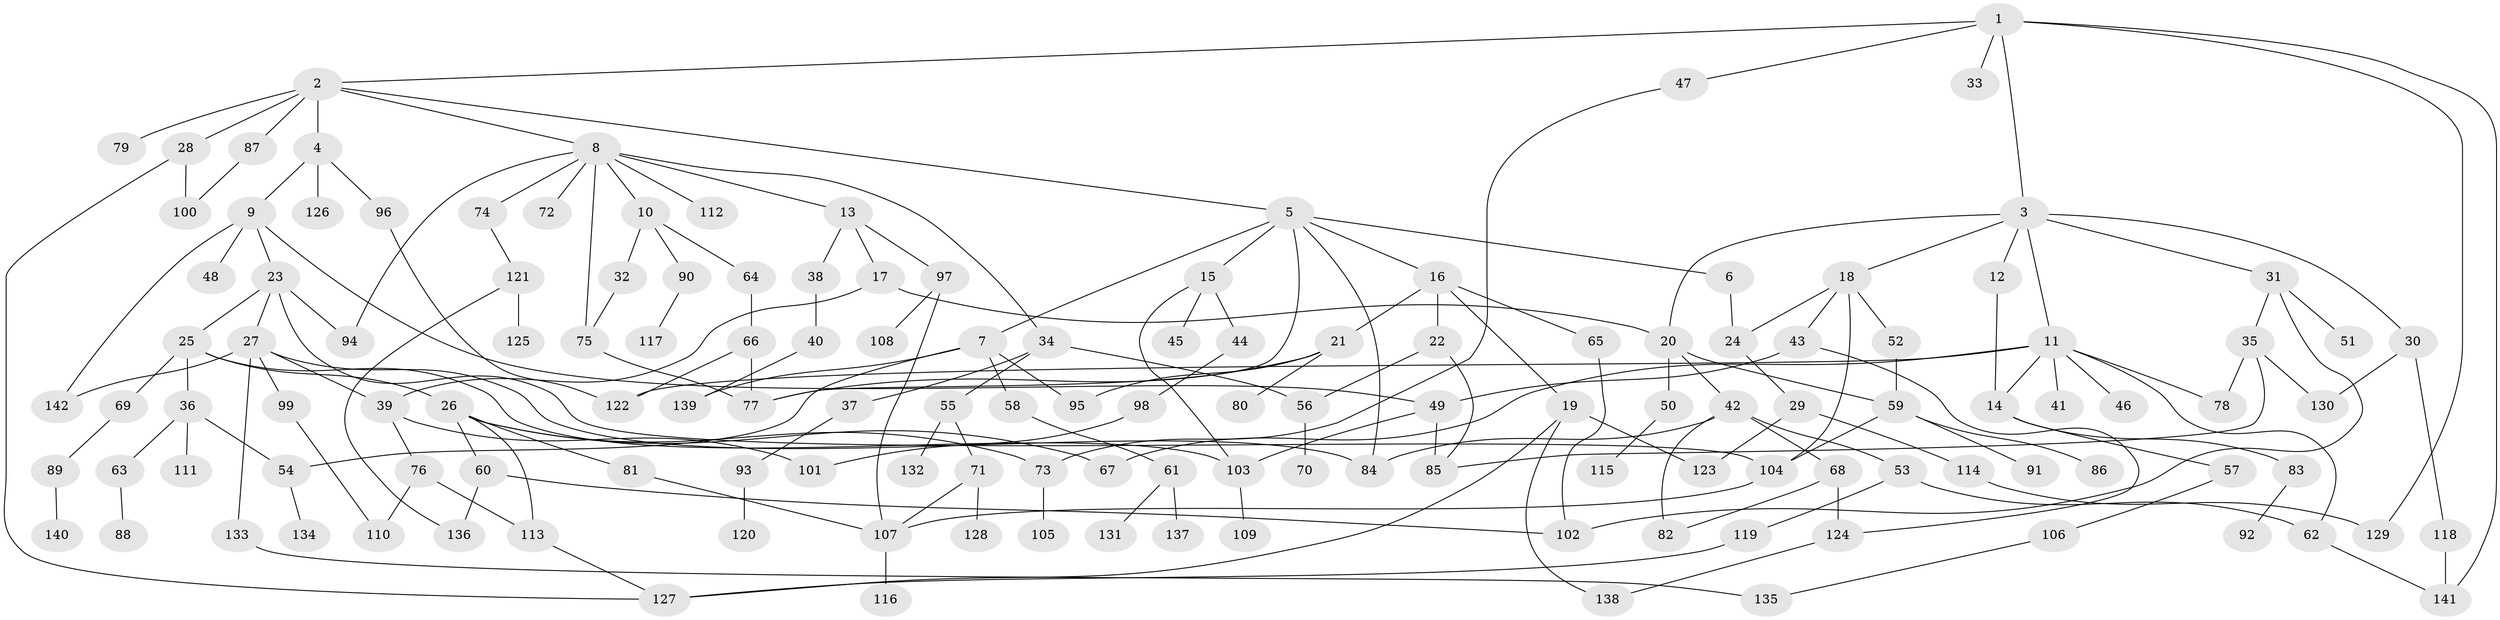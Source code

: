 // coarse degree distribution, {7: 0.043010752688172046, 14: 0.010752688172043012, 13: 0.010752688172043012, 4: 0.15053763440860216, 9: 0.010752688172043012, 3: 0.13978494623655913, 5: 0.03225806451612903, 2: 0.27956989247311825, 6: 0.053763440860215055, 8: 0.010752688172043012, 1: 0.25806451612903225}
// Generated by graph-tools (version 1.1) at 2025/41/03/06/25 10:41:28]
// undirected, 142 vertices, 193 edges
graph export_dot {
graph [start="1"]
  node [color=gray90,style=filled];
  1;
  2;
  3;
  4;
  5;
  6;
  7;
  8;
  9;
  10;
  11;
  12;
  13;
  14;
  15;
  16;
  17;
  18;
  19;
  20;
  21;
  22;
  23;
  24;
  25;
  26;
  27;
  28;
  29;
  30;
  31;
  32;
  33;
  34;
  35;
  36;
  37;
  38;
  39;
  40;
  41;
  42;
  43;
  44;
  45;
  46;
  47;
  48;
  49;
  50;
  51;
  52;
  53;
  54;
  55;
  56;
  57;
  58;
  59;
  60;
  61;
  62;
  63;
  64;
  65;
  66;
  67;
  68;
  69;
  70;
  71;
  72;
  73;
  74;
  75;
  76;
  77;
  78;
  79;
  80;
  81;
  82;
  83;
  84;
  85;
  86;
  87;
  88;
  89;
  90;
  91;
  92;
  93;
  94;
  95;
  96;
  97;
  98;
  99;
  100;
  101;
  102;
  103;
  104;
  105;
  106;
  107;
  108;
  109;
  110;
  111;
  112;
  113;
  114;
  115;
  116;
  117;
  118;
  119;
  120;
  121;
  122;
  123;
  124;
  125;
  126;
  127;
  128;
  129;
  130;
  131;
  132;
  133;
  134;
  135;
  136;
  137;
  138;
  139;
  140;
  141;
  142;
  1 -- 2;
  1 -- 3;
  1 -- 33;
  1 -- 47;
  1 -- 129;
  1 -- 141;
  2 -- 4;
  2 -- 5;
  2 -- 8;
  2 -- 28;
  2 -- 79;
  2 -- 87;
  3 -- 11;
  3 -- 12;
  3 -- 18;
  3 -- 20;
  3 -- 30;
  3 -- 31;
  4 -- 9;
  4 -- 96;
  4 -- 126;
  5 -- 6;
  5 -- 7;
  5 -- 15;
  5 -- 16;
  5 -- 84;
  5 -- 77;
  6 -- 24;
  7 -- 58;
  7 -- 95;
  7 -- 139;
  7 -- 54;
  8 -- 10;
  8 -- 13;
  8 -- 34;
  8 -- 72;
  8 -- 74;
  8 -- 75;
  8 -- 112;
  8 -- 94;
  9 -- 23;
  9 -- 48;
  9 -- 49;
  9 -- 142;
  10 -- 32;
  10 -- 64;
  10 -- 90;
  11 -- 14;
  11 -- 41;
  11 -- 46;
  11 -- 62;
  11 -- 67;
  11 -- 78;
  11 -- 122;
  12 -- 14;
  13 -- 17;
  13 -- 38;
  13 -- 97;
  14 -- 57;
  14 -- 83;
  15 -- 44;
  15 -- 45;
  15 -- 103;
  16 -- 19;
  16 -- 21;
  16 -- 22;
  16 -- 65;
  17 -- 20;
  17 -- 39;
  18 -- 43;
  18 -- 52;
  18 -- 104;
  18 -- 24;
  19 -- 123;
  19 -- 127;
  19 -- 138;
  20 -- 42;
  20 -- 50;
  20 -- 59;
  21 -- 77;
  21 -- 80;
  21 -- 95;
  22 -- 56;
  22 -- 85;
  23 -- 25;
  23 -- 27;
  23 -- 94;
  23 -- 104;
  24 -- 29;
  25 -- 26;
  25 -- 36;
  25 -- 69;
  25 -- 103;
  26 -- 60;
  26 -- 81;
  26 -- 73;
  26 -- 113;
  26 -- 67;
  27 -- 39;
  27 -- 99;
  27 -- 133;
  27 -- 142;
  27 -- 84;
  28 -- 100;
  28 -- 127;
  29 -- 114;
  29 -- 123;
  30 -- 118;
  30 -- 130;
  31 -- 35;
  31 -- 51;
  31 -- 102;
  32 -- 75;
  34 -- 37;
  34 -- 55;
  34 -- 56;
  35 -- 78;
  35 -- 130;
  35 -- 85;
  36 -- 54;
  36 -- 63;
  36 -- 111;
  37 -- 93;
  38 -- 40;
  39 -- 76;
  39 -- 101;
  40 -- 139;
  42 -- 53;
  42 -- 68;
  42 -- 82;
  42 -- 84;
  43 -- 124;
  43 -- 49;
  44 -- 98;
  47 -- 73;
  49 -- 85;
  49 -- 103;
  50 -- 115;
  52 -- 59;
  53 -- 119;
  53 -- 62;
  54 -- 134;
  55 -- 71;
  55 -- 132;
  56 -- 70;
  57 -- 106;
  58 -- 61;
  59 -- 86;
  59 -- 91;
  59 -- 104;
  60 -- 102;
  60 -- 136;
  61 -- 131;
  61 -- 137;
  62 -- 141;
  63 -- 88;
  64 -- 66;
  65 -- 102;
  66 -- 122;
  66 -- 77;
  68 -- 124;
  68 -- 82;
  69 -- 89;
  71 -- 107;
  71 -- 128;
  73 -- 105;
  74 -- 121;
  75 -- 77;
  76 -- 113;
  76 -- 110;
  81 -- 107;
  83 -- 92;
  87 -- 100;
  89 -- 140;
  90 -- 117;
  93 -- 120;
  96 -- 122;
  97 -- 108;
  97 -- 107;
  98 -- 101;
  99 -- 110;
  103 -- 109;
  104 -- 107;
  106 -- 135;
  107 -- 116;
  113 -- 127;
  114 -- 129;
  118 -- 141;
  119 -- 127;
  121 -- 125;
  121 -- 136;
  124 -- 138;
  133 -- 135;
}
